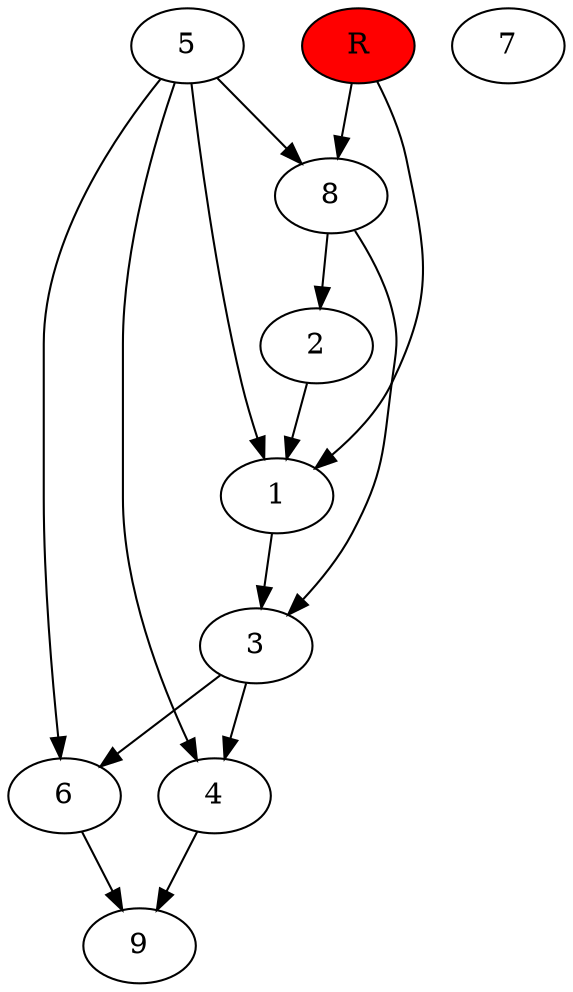 digraph prb5047 {
	1
	2
	3
	4
	5
	6
	7
	8
	R [fillcolor="#ff0000" style=filled]
	1 -> 3
	2 -> 1
	3 -> 4
	3 -> 6
	4 -> 9
	5 -> 1
	5 -> 4
	5 -> 6
	5 -> 8
	6 -> 9
	8 -> 2
	8 -> 3
	R -> 1
	R -> 8
}
